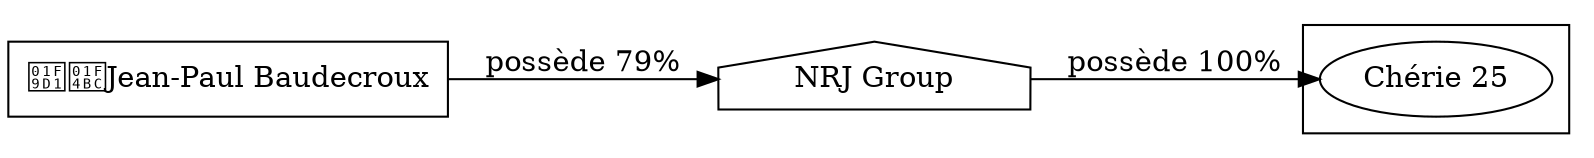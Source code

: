 digraph {
  rankdir=LR;
  subgraph roots {
    
      "jean-paul-baudecroux-162"[label="🧑‍💼Jean-Paul Baudecroux" shape=box]
    
  }

  
    "nrj-group-163"[label="NRJ Group" shape=house]
  

  subgraph clusterLeaves {
    
      "cherie-25-165"[label="Chérie 25"]
    
  }

  
    "nrj-group-163" -> "cherie-25-165" [
      label="possède 100%"
    ]
  
    "jean-paul-baudecroux-162" -> "nrj-group-163" [
      label="possède 79%"
    ]
  
}
